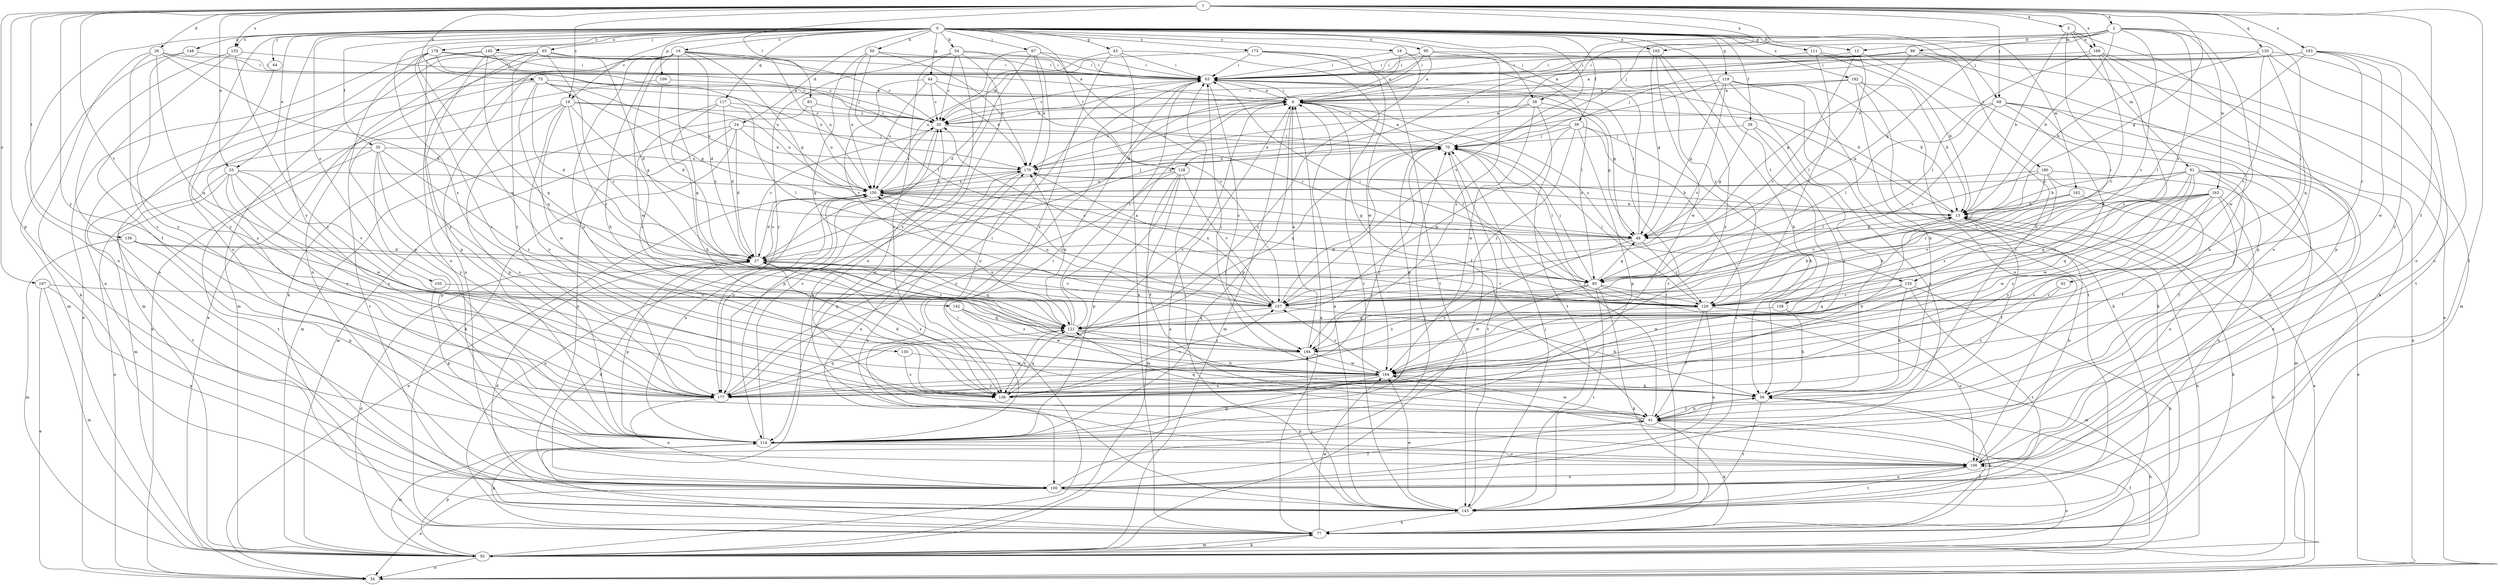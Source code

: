 strict digraph  {
0;
1;
2;
3;
6;
12;
13;
16;
18;
19;
20;
24;
26;
27;
33;
34;
35;
38;
39;
41;
43;
44;
49;
50;
54;
56;
58;
62;
63;
64;
65;
67;
68;
70;
75;
77;
83;
85;
86;
91;
92;
95;
100;
105;
108;
109;
111;
114;
117;
119;
120;
121;
128;
129;
130;
132;
135;
136;
138;
139;
142;
143;
145;
148;
150;
157;
162;
163;
164;
165;
167;
169;
170;
173;
177;
178;
180;
182;
183;
184;
0 -> 12  [label=b];
0 -> 16  [label=c];
0 -> 18  [label=c];
0 -> 19  [label=c];
0 -> 24  [label=d];
0 -> 33  [label=e];
0 -> 35  [label=f];
0 -> 38  [label=f];
0 -> 39  [label=f];
0 -> 43  [label=g];
0 -> 44  [label=g];
0 -> 50  [label=h];
0 -> 54  [label=h];
0 -> 58  [label=i];
0 -> 64  [label=j];
0 -> 65  [label=j];
0 -> 67  [label=j];
0 -> 68  [label=j];
0 -> 95  [label=n];
0 -> 100  [label=n];
0 -> 105  [label=o];
0 -> 108  [label=o];
0 -> 109  [label=p];
0 -> 111  [label=p];
0 -> 117  [label=q];
0 -> 119  [label=q];
0 -> 128  [label=r];
0 -> 130  [label=s];
0 -> 132  [label=s];
0 -> 138  [label=t];
0 -> 145  [label=u];
0 -> 148  [label=u];
0 -> 157  [label=v];
0 -> 162  [label=w];
0 -> 165  [label=x];
0 -> 173  [label=y];
0 -> 177  [label=y];
0 -> 178  [label=z];
0 -> 180  [label=z];
0 -> 182  [label=z];
1 -> 2  [label=a];
1 -> 3  [label=a];
1 -> 19  [label=c];
1 -> 26  [label=d];
1 -> 33  [label=e];
1 -> 41  [label=f];
1 -> 49  [label=g];
1 -> 68  [label=j];
1 -> 70  [label=j];
1 -> 75  [label=k];
1 -> 83  [label=l];
1 -> 114  [label=p];
1 -> 120  [label=q];
1 -> 132  [label=s];
1 -> 139  [label=t];
1 -> 142  [label=t];
1 -> 143  [label=t];
1 -> 165  [label=x];
1 -> 167  [label=x];
1 -> 169  [label=x];
1 -> 177  [label=y];
1 -> 183  [label=z];
2 -> 12  [label=b];
2 -> 13  [label=b];
2 -> 49  [label=g];
2 -> 58  [label=i];
2 -> 62  [label=i];
2 -> 86  [label=m];
2 -> 128  [label=r];
2 -> 135  [label=s];
2 -> 157  [label=v];
2 -> 163  [label=w];
2 -> 164  [label=w];
3 -> 13  [label=b];
3 -> 91  [label=m];
3 -> 108  [label=o];
3 -> 129  [label=r];
3 -> 169  [label=x];
6 -> 20  [label=c];
6 -> 41  [label=f];
6 -> 63  [label=i];
6 -> 92  [label=m];
6 -> 114  [label=p];
6 -> 129  [label=r];
6 -> 135  [label=s];
6 -> 136  [label=s];
6 -> 170  [label=x];
12 -> 63  [label=i];
12 -> 85  [label=l];
12 -> 114  [label=p];
12 -> 157  [label=v];
13 -> 6  [label=a];
13 -> 41  [label=f];
13 -> 49  [label=g];
13 -> 170  [label=x];
16 -> 20  [label=c];
16 -> 27  [label=d];
16 -> 34  [label=e];
16 -> 49  [label=g];
16 -> 56  [label=h];
16 -> 63  [label=i];
16 -> 77  [label=k];
16 -> 100  [label=n];
16 -> 121  [label=q];
16 -> 136  [label=s];
16 -> 150  [label=u];
16 -> 164  [label=w];
18 -> 6  [label=a];
18 -> 63  [label=i];
18 -> 177  [label=y];
18 -> 184  [label=z];
19 -> 20  [label=c];
19 -> 49  [label=g];
19 -> 114  [label=p];
19 -> 129  [label=r];
19 -> 143  [label=t];
19 -> 150  [label=u];
19 -> 164  [label=w];
19 -> 177  [label=y];
20 -> 70  [label=j];
20 -> 114  [label=p];
24 -> 27  [label=d];
24 -> 70  [label=j];
24 -> 77  [label=k];
24 -> 92  [label=m];
24 -> 100  [label=n];
24 -> 170  [label=x];
26 -> 20  [label=c];
26 -> 27  [label=d];
26 -> 63  [label=i];
26 -> 77  [label=k];
26 -> 121  [label=q];
26 -> 136  [label=s];
27 -> 20  [label=c];
27 -> 85  [label=l];
27 -> 114  [label=p];
27 -> 121  [label=q];
27 -> 129  [label=r];
27 -> 136  [label=s];
27 -> 150  [label=u];
27 -> 157  [label=v];
33 -> 34  [label=e];
33 -> 136  [label=s];
33 -> 143  [label=t];
33 -> 150  [label=u];
33 -> 157  [label=v];
33 -> 164  [label=w];
33 -> 177  [label=y];
34 -> 13  [label=b];
35 -> 92  [label=m];
35 -> 114  [label=p];
35 -> 136  [label=s];
35 -> 143  [label=t];
35 -> 170  [label=x];
35 -> 177  [label=y];
35 -> 184  [label=z];
38 -> 49  [label=g];
38 -> 56  [label=h];
38 -> 70  [label=j];
38 -> 177  [label=y];
39 -> 56  [label=h];
39 -> 70  [label=j];
39 -> 114  [label=p];
39 -> 121  [label=q];
39 -> 143  [label=t];
39 -> 170  [label=x];
39 -> 184  [label=z];
41 -> 20  [label=c];
41 -> 56  [label=h];
41 -> 70  [label=j];
41 -> 77  [label=k];
41 -> 114  [label=p];
41 -> 121  [label=q];
41 -> 164  [label=w];
43 -> 27  [label=d];
43 -> 63  [label=i];
43 -> 77  [label=k];
43 -> 136  [label=s];
43 -> 143  [label=t];
44 -> 6  [label=a];
44 -> 20  [label=c];
44 -> 150  [label=u];
44 -> 157  [label=v];
44 -> 170  [label=x];
49 -> 27  [label=d];
49 -> 63  [label=i];
49 -> 129  [label=r];
49 -> 177  [label=y];
50 -> 63  [label=i];
50 -> 85  [label=l];
50 -> 121  [label=q];
50 -> 150  [label=u];
50 -> 170  [label=x];
54 -> 20  [label=c];
54 -> 63  [label=i];
54 -> 77  [label=k];
54 -> 108  [label=o];
54 -> 136  [label=s];
54 -> 157  [label=v];
54 -> 177  [label=y];
56 -> 41  [label=f];
56 -> 77  [label=k];
56 -> 143  [label=t];
58 -> 20  [label=c];
58 -> 49  [label=g];
58 -> 114  [label=p];
58 -> 143  [label=t];
58 -> 164  [label=w];
62 -> 129  [label=r];
62 -> 136  [label=s];
63 -> 6  [label=a];
63 -> 13  [label=b];
63 -> 20  [label=c];
63 -> 49  [label=g];
63 -> 184  [label=z];
64 -> 177  [label=y];
65 -> 27  [label=d];
65 -> 63  [label=i];
65 -> 92  [label=m];
65 -> 100  [label=n];
65 -> 108  [label=o];
65 -> 129  [label=r];
65 -> 177  [label=y];
67 -> 63  [label=i];
67 -> 108  [label=o];
67 -> 129  [label=r];
67 -> 150  [label=u];
67 -> 170  [label=x];
67 -> 177  [label=y];
68 -> 20  [label=c];
68 -> 34  [label=e];
68 -> 56  [label=h];
68 -> 85  [label=l];
68 -> 100  [label=n];
68 -> 157  [label=v];
68 -> 177  [label=y];
70 -> 6  [label=a];
70 -> 85  [label=l];
70 -> 121  [label=q];
70 -> 143  [label=t];
70 -> 170  [label=x];
75 -> 6  [label=a];
75 -> 27  [label=d];
75 -> 49  [label=g];
75 -> 100  [label=n];
75 -> 121  [label=q];
75 -> 150  [label=u];
75 -> 170  [label=x];
75 -> 177  [label=y];
77 -> 6  [label=a];
77 -> 13  [label=b];
77 -> 41  [label=f];
77 -> 92  [label=m];
77 -> 150  [label=u];
77 -> 164  [label=w];
83 -> 20  [label=c];
83 -> 150  [label=u];
83 -> 184  [label=z];
85 -> 49  [label=g];
85 -> 63  [label=i];
85 -> 70  [label=j];
85 -> 77  [label=k];
85 -> 92  [label=m];
85 -> 129  [label=r];
85 -> 143  [label=t];
85 -> 157  [label=v];
85 -> 164  [label=w];
86 -> 20  [label=c];
86 -> 34  [label=e];
86 -> 49  [label=g];
86 -> 63  [label=i];
86 -> 77  [label=k];
86 -> 170  [label=x];
91 -> 13  [label=b];
91 -> 41  [label=f];
91 -> 85  [label=l];
91 -> 92  [label=m];
91 -> 100  [label=n];
91 -> 108  [label=o];
91 -> 121  [label=q];
91 -> 136  [label=s];
91 -> 150  [label=u];
91 -> 164  [label=w];
92 -> 6  [label=a];
92 -> 13  [label=b];
92 -> 27  [label=d];
92 -> 34  [label=e];
92 -> 41  [label=f];
92 -> 56  [label=h];
92 -> 63  [label=i];
92 -> 70  [label=j];
92 -> 77  [label=k];
92 -> 108  [label=o];
92 -> 114  [label=p];
95 -> 6  [label=a];
95 -> 27  [label=d];
95 -> 63  [label=i];
95 -> 129  [label=r];
95 -> 143  [label=t];
100 -> 27  [label=d];
100 -> 34  [label=e];
100 -> 41  [label=f];
100 -> 70  [label=j];
100 -> 108  [label=o];
100 -> 143  [label=t];
105 -> 114  [label=p];
105 -> 157  [label=v];
108 -> 13  [label=b];
108 -> 100  [label=n];
108 -> 143  [label=t];
109 -> 6  [label=a];
109 -> 27  [label=d];
109 -> 34  [label=e];
111 -> 13  [label=b];
111 -> 56  [label=h];
111 -> 63  [label=i];
111 -> 129  [label=r];
114 -> 20  [label=c];
114 -> 63  [label=i];
114 -> 77  [label=k];
114 -> 92  [label=m];
114 -> 108  [label=o];
114 -> 150  [label=u];
117 -> 20  [label=c];
117 -> 27  [label=d];
117 -> 56  [label=h];
117 -> 85  [label=l];
117 -> 92  [label=m];
119 -> 6  [label=a];
119 -> 13  [label=b];
119 -> 27  [label=d];
119 -> 49  [label=g];
119 -> 77  [label=k];
119 -> 100  [label=n];
119 -> 143  [label=t];
119 -> 157  [label=v];
120 -> 6  [label=a];
120 -> 13  [label=b];
120 -> 63  [label=i];
120 -> 108  [label=o];
120 -> 121  [label=q];
120 -> 143  [label=t];
120 -> 157  [label=v];
121 -> 6  [label=a];
121 -> 56  [label=h];
121 -> 63  [label=i];
121 -> 136  [label=s];
121 -> 170  [label=x];
121 -> 184  [label=z];
128 -> 41  [label=f];
128 -> 92  [label=m];
128 -> 114  [label=p];
128 -> 150  [label=u];
128 -> 157  [label=v];
128 -> 177  [label=y];
129 -> 13  [label=b];
129 -> 41  [label=f];
129 -> 70  [label=j];
129 -> 100  [label=n];
129 -> 108  [label=o];
129 -> 184  [label=z];
130 -> 136  [label=s];
130 -> 164  [label=w];
132 -> 41  [label=f];
132 -> 63  [label=i];
132 -> 100  [label=n];
132 -> 136  [label=s];
135 -> 56  [label=h];
135 -> 77  [label=k];
135 -> 121  [label=q];
135 -> 129  [label=r];
135 -> 143  [label=t];
135 -> 164  [label=w];
136 -> 13  [label=b];
136 -> 27  [label=d];
136 -> 70  [label=j];
136 -> 121  [label=q];
136 -> 157  [label=v];
138 -> 56  [label=h];
138 -> 121  [label=q];
139 -> 27  [label=d];
139 -> 92  [label=m];
139 -> 114  [label=p];
139 -> 129  [label=r];
142 -> 121  [label=q];
142 -> 164  [label=w];
142 -> 184  [label=z];
143 -> 6  [label=a];
143 -> 27  [label=d];
143 -> 63  [label=i];
143 -> 70  [label=j];
143 -> 77  [label=k];
143 -> 164  [label=w];
143 -> 170  [label=x];
143 -> 184  [label=z];
145 -> 6  [label=a];
145 -> 63  [label=i];
145 -> 70  [label=j];
145 -> 92  [label=m];
145 -> 114  [label=p];
145 -> 121  [label=q];
145 -> 177  [label=y];
148 -> 63  [label=i];
148 -> 92  [label=m];
148 -> 177  [label=y];
150 -> 13  [label=b];
150 -> 20  [label=c];
150 -> 27  [label=d];
150 -> 34  [label=e];
150 -> 49  [label=g];
150 -> 70  [label=j];
150 -> 157  [label=v];
150 -> 170  [label=x];
150 -> 177  [label=y];
157 -> 20  [label=c];
157 -> 56  [label=h];
157 -> 70  [label=j];
157 -> 121  [label=q];
157 -> 150  [label=u];
157 -> 170  [label=x];
162 -> 13  [label=b];
162 -> 34  [label=e];
162 -> 157  [label=v];
163 -> 13  [label=b];
163 -> 100  [label=n];
163 -> 108  [label=o];
163 -> 121  [label=q];
163 -> 129  [label=r];
163 -> 136  [label=s];
163 -> 157  [label=v];
163 -> 164  [label=w];
163 -> 177  [label=y];
164 -> 56  [label=h];
164 -> 63  [label=i];
164 -> 108  [label=o];
164 -> 114  [label=p];
164 -> 136  [label=s];
164 -> 157  [label=v];
164 -> 177  [label=y];
165 -> 49  [label=g];
165 -> 56  [label=h];
165 -> 63  [label=i];
165 -> 164  [label=w];
165 -> 177  [label=y];
167 -> 34  [label=e];
167 -> 92  [label=m];
167 -> 100  [label=n];
167 -> 157  [label=v];
169 -> 63  [label=i];
169 -> 85  [label=l];
169 -> 92  [label=m];
169 -> 114  [label=p];
169 -> 157  [label=v];
169 -> 184  [label=z];
170 -> 6  [label=a];
170 -> 13  [label=b];
170 -> 100  [label=n];
170 -> 114  [label=p];
170 -> 150  [label=u];
173 -> 20  [label=c];
173 -> 63  [label=i];
173 -> 85  [label=l];
173 -> 143  [label=t];
173 -> 164  [label=w];
177 -> 63  [label=i];
177 -> 100  [label=n];
177 -> 121  [label=q];
178 -> 20  [label=c];
178 -> 34  [label=e];
178 -> 63  [label=i];
178 -> 114  [label=p];
178 -> 121  [label=q];
178 -> 136  [label=s];
178 -> 150  [label=u];
180 -> 34  [label=e];
180 -> 41  [label=f];
180 -> 85  [label=l];
180 -> 129  [label=r];
180 -> 150  [label=u];
180 -> 184  [label=z];
182 -> 6  [label=a];
182 -> 13  [label=b];
182 -> 20  [label=c];
182 -> 56  [label=h];
182 -> 77  [label=k];
182 -> 108  [label=o];
183 -> 6  [label=a];
183 -> 63  [label=i];
183 -> 70  [label=j];
183 -> 85  [label=l];
183 -> 108  [label=o];
183 -> 129  [label=r];
183 -> 164  [label=w];
183 -> 177  [label=y];
184 -> 6  [label=a];
184 -> 150  [label=u];
184 -> 164  [label=w];
}
